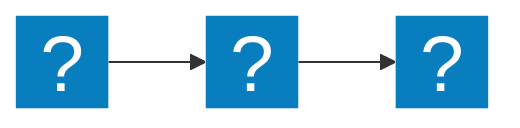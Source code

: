 flowchart LR
  download@{icon: "mingcute:download-3-line" }
  mesh@{icon: "mingcute:cube-3d-line" }
  gpu@{icon: "mingcute:computer-line" }
  download --> mesh
  mesh --> gpu